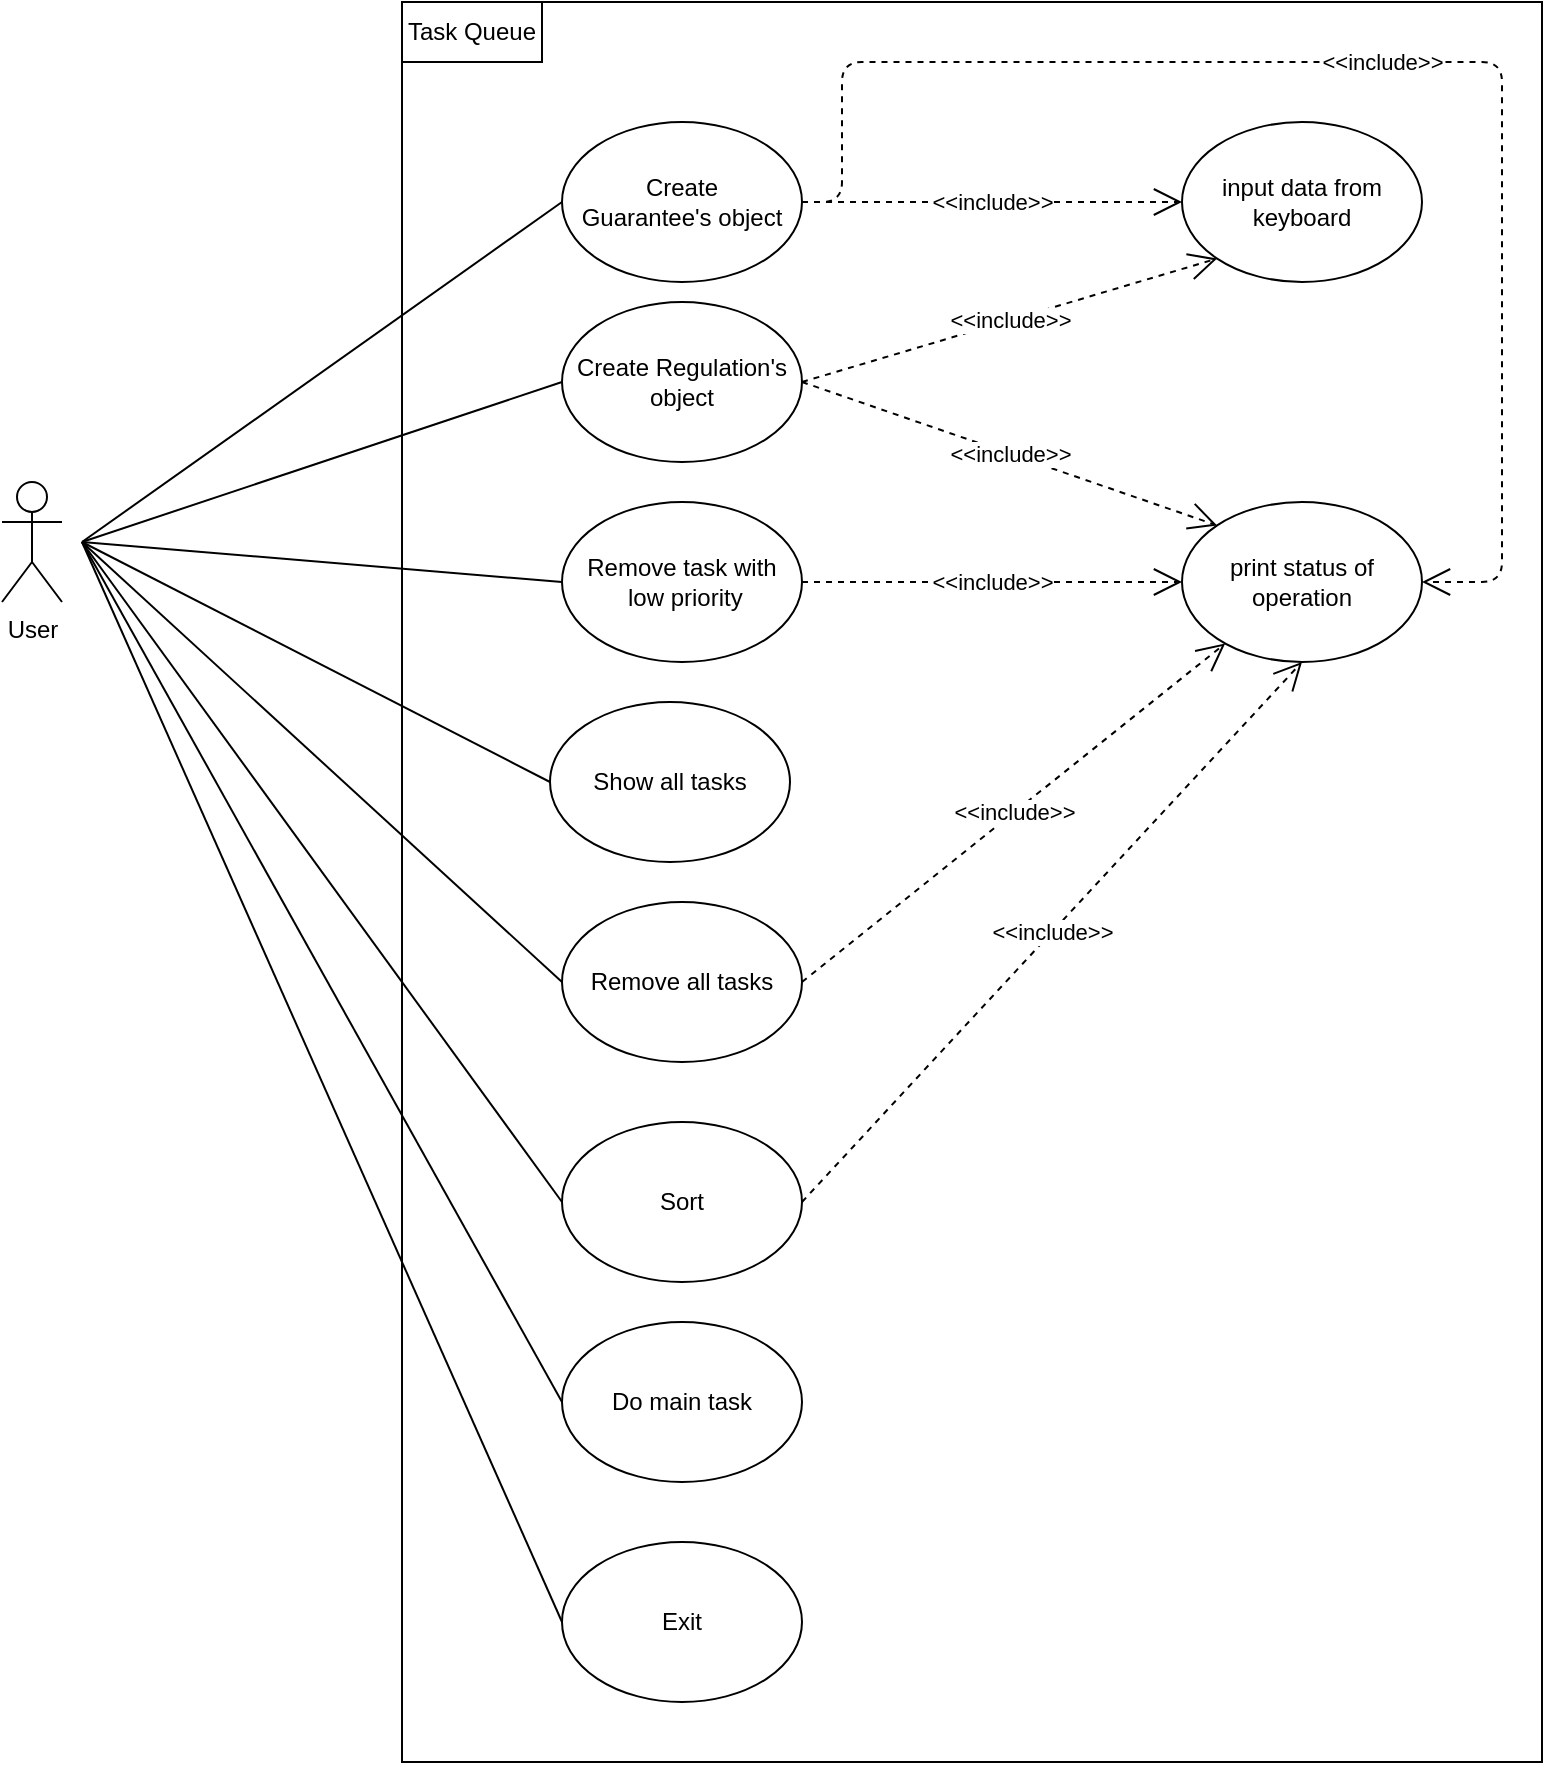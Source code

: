 <mxfile version="13.1.14"><diagram id="8Q4L7NA4_UTkemc2JVhR" name="Page-1"><mxGraphModel dx="1483" dy="783" grid="1" gridSize="10" guides="1" tooltips="1" connect="1" arrows="1" fold="1" page="1" pageScale="1" pageWidth="827" pageHeight="1169" math="0" shadow="0"><root><mxCell id="0"/><mxCell id="1" parent="0"/><mxCell id="94Kz2-s0218uG4PWP5bk-32" value="User" style="shape=umlActor;verticalLabelPosition=bottom;labelBackgroundColor=#ffffff;verticalAlign=top;html=1;outlineConnect=0;" parent="1" vertex="1"><mxGeometry x="20" y="320" width="30" height="60" as="geometry"/></mxCell><mxCell id="94Kz2-s0218uG4PWP5bk-27" value="" style="rounded=0;whiteSpace=wrap;html=1;" parent="1" vertex="1"><mxGeometry x="220" y="80" width="570" height="880" as="geometry"/></mxCell><mxCell id="ZQL353d8H8Mjpm6M-YF8-2" value="" style="group" vertex="1" connectable="0" parent="1"><mxGeometry x="220" y="80" width="70" height="30" as="geometry"/></mxCell><mxCell id="94Kz2-s0218uG4PWP5bk-29" value="" style="rounded=0;whiteSpace=wrap;html=1;" parent="ZQL353d8H8Mjpm6M-YF8-2" vertex="1"><mxGeometry width="70" height="30" as="geometry"/></mxCell><mxCell id="94Kz2-s0218uG4PWP5bk-28" value="Task Queue" style="text;html=1;strokeColor=none;fillColor=none;align=center;verticalAlign=middle;whiteSpace=wrap;rounded=0;" parent="ZQL353d8H8Mjpm6M-YF8-2" vertex="1"><mxGeometry width="70" height="30" as="geometry"/></mxCell><mxCell id="ZQL353d8H8Mjpm6M-YF8-3" value="Create&lt;br&gt;Guarantee's object" style="ellipse;whiteSpace=wrap;html=1;" vertex="1" parent="1"><mxGeometry x="300" y="140" width="120" height="80" as="geometry"/></mxCell><mxCell id="ZQL353d8H8Mjpm6M-YF8-5" value="Create Regulation's&lt;br&gt;object" style="ellipse;whiteSpace=wrap;html=1;" vertex="1" parent="1"><mxGeometry x="300" y="230" width="120" height="80" as="geometry"/></mxCell><mxCell id="ZQL353d8H8Mjpm6M-YF8-6" value="Remove task with&lt;br&gt;&amp;nbsp;low priority" style="ellipse;whiteSpace=wrap;html=1;" vertex="1" parent="1"><mxGeometry x="300" y="330" width="120" height="80" as="geometry"/></mxCell><mxCell id="ZQL353d8H8Mjpm6M-YF8-7" value="" style="endArrow=none;html=1;entryX=0;entryY=0.5;entryDx=0;entryDy=0;" edge="1" parent="1" target="ZQL353d8H8Mjpm6M-YF8-3"><mxGeometry width="50" height="50" relative="1" as="geometry"><mxPoint x="60" y="350" as="sourcePoint"/><mxPoint x="90" y="230" as="targetPoint"/></mxGeometry></mxCell><mxCell id="ZQL353d8H8Mjpm6M-YF8-10" value="Show all tasks" style="ellipse;whiteSpace=wrap;html=1;" vertex="1" parent="1"><mxGeometry x="294" y="430" width="120" height="80" as="geometry"/></mxCell><mxCell id="ZQL353d8H8Mjpm6M-YF8-11" value="Remove all tasks" style="ellipse;whiteSpace=wrap;html=1;" vertex="1" parent="1"><mxGeometry x="300" y="530" width="120" height="80" as="geometry"/></mxCell><mxCell id="ZQL353d8H8Mjpm6M-YF8-12" value="Sort" style="ellipse;whiteSpace=wrap;html=1;" vertex="1" parent="1"><mxGeometry x="300" y="640" width="120" height="80" as="geometry"/></mxCell><mxCell id="ZQL353d8H8Mjpm6M-YF8-13" value="Do main task" style="ellipse;whiteSpace=wrap;html=1;" vertex="1" parent="1"><mxGeometry x="300" y="740" width="120" height="80" as="geometry"/></mxCell><mxCell id="ZQL353d8H8Mjpm6M-YF8-14" value="Exit" style="ellipse;whiteSpace=wrap;html=1;" vertex="1" parent="1"><mxGeometry x="300" y="850" width="120" height="80" as="geometry"/></mxCell><mxCell id="ZQL353d8H8Mjpm6M-YF8-15" value="input data from keyboard" style="ellipse;whiteSpace=wrap;html=1;" vertex="1" parent="1"><mxGeometry x="610" y="140" width="120" height="80" as="geometry"/></mxCell><mxCell id="ZQL353d8H8Mjpm6M-YF8-37" value="print status of operation" style="ellipse;whiteSpace=wrap;html=1;" vertex="1" parent="1"><mxGeometry x="610" y="330" width="120" height="80" as="geometry"/></mxCell><mxCell id="ZQL353d8H8Mjpm6M-YF8-43" value="&amp;lt;&amp;lt;include&amp;gt;&amp;gt;" style="endArrow=open;endSize=12;dashed=1;html=1;entryX=0;entryY=0.5;entryDx=0;entryDy=0;exitX=1;exitY=0.5;exitDx=0;exitDy=0;" edge="1" parent="1" source="ZQL353d8H8Mjpm6M-YF8-3" target="ZQL353d8H8Mjpm6M-YF8-15"><mxGeometry width="160" relative="1" as="geometry"><mxPoint x="440" y="170" as="sourcePoint"/><mxPoint x="600" y="170" as="targetPoint"/></mxGeometry></mxCell><mxCell id="ZQL353d8H8Mjpm6M-YF8-44" value="&amp;lt;&amp;lt;include&amp;gt;&amp;gt;" style="endArrow=open;endSize=12;dashed=1;html=1;entryX=0;entryY=1;entryDx=0;entryDy=0;exitX=1;exitY=0.5;exitDx=0;exitDy=0;" edge="1" parent="1" source="ZQL353d8H8Mjpm6M-YF8-5" target="ZQL353d8H8Mjpm6M-YF8-15"><mxGeometry width="160" relative="1" as="geometry"><mxPoint x="440" y="250" as="sourcePoint"/><mxPoint x="630" y="250" as="targetPoint"/></mxGeometry></mxCell><mxCell id="ZQL353d8H8Mjpm6M-YF8-45" value="&amp;lt;&amp;lt;include&amp;gt;&amp;gt;" style="endArrow=open;endSize=12;dashed=1;html=1;entryX=0;entryY=0;entryDx=0;entryDy=0;exitX=1;exitY=0.5;exitDx=0;exitDy=0;" edge="1" parent="1" source="ZQL353d8H8Mjpm6M-YF8-5" target="ZQL353d8H8Mjpm6M-YF8-37"><mxGeometry width="160" relative="1" as="geometry"><mxPoint x="430" y="190" as="sourcePoint"/><mxPoint x="620" y="190" as="targetPoint"/></mxGeometry></mxCell><mxCell id="ZQL353d8H8Mjpm6M-YF8-46" value="&amp;lt;&amp;lt;include&amp;gt;&amp;gt;" style="endArrow=open;endSize=12;dashed=1;html=1;entryX=0;entryY=0.5;entryDx=0;entryDy=0;exitX=1;exitY=0.5;exitDx=0;exitDy=0;" edge="1" parent="1" source="ZQL353d8H8Mjpm6M-YF8-6" target="ZQL353d8H8Mjpm6M-YF8-37"><mxGeometry width="160" relative="1" as="geometry"><mxPoint x="440" y="370" as="sourcePoint"/><mxPoint x="630" y="470" as="targetPoint"/></mxGeometry></mxCell><mxCell id="ZQL353d8H8Mjpm6M-YF8-47" value="&amp;lt;&amp;lt;include&amp;gt;&amp;gt;" style="endArrow=open;endSize=12;dashed=1;html=1;exitX=1;exitY=0.5;exitDx=0;exitDy=0;entryX=1;entryY=0.5;entryDx=0;entryDy=0;" edge="1" parent="1" source="ZQL353d8H8Mjpm6M-YF8-3" target="ZQL353d8H8Mjpm6M-YF8-37"><mxGeometry width="160" relative="1" as="geometry"><mxPoint x="430" y="280" as="sourcePoint"/><mxPoint x="790" y="100" as="targetPoint"/><Array as="points"><mxPoint x="440" y="180"/><mxPoint x="440" y="110"/><mxPoint x="770" y="110"/><mxPoint x="770" y="370"/></Array></mxGeometry></mxCell><mxCell id="ZQL353d8H8Mjpm6M-YF8-49" value="&amp;lt;&amp;lt;include&amp;gt;&amp;gt;" style="endArrow=open;endSize=12;dashed=1;html=1;exitX=1;exitY=0.5;exitDx=0;exitDy=0;" edge="1" parent="1" source="ZQL353d8H8Mjpm6M-YF8-11" target="ZQL353d8H8Mjpm6M-YF8-37"><mxGeometry width="160" relative="1" as="geometry"><mxPoint x="460" y="519.58" as="sourcePoint"/><mxPoint x="650" y="519.58" as="targetPoint"/></mxGeometry></mxCell><mxCell id="ZQL353d8H8Mjpm6M-YF8-50" value="&amp;lt;&amp;lt;include&amp;gt;&amp;gt;" style="endArrow=open;endSize=12;dashed=1;html=1;exitX=1;exitY=0.5;exitDx=0;exitDy=0;entryX=0.5;entryY=1;entryDx=0;entryDy=0;" edge="1" parent="1" source="ZQL353d8H8Mjpm6M-YF8-12" target="ZQL353d8H8Mjpm6M-YF8-37"><mxGeometry width="160" relative="1" as="geometry"><mxPoint x="470" y="629.32" as="sourcePoint"/><mxPoint x="681.494" y="459.996" as="targetPoint"/></mxGeometry></mxCell><mxCell id="ZQL353d8H8Mjpm6M-YF8-51" value="" style="endArrow=none;html=1;entryX=0;entryY=0.5;entryDx=0;entryDy=0;" edge="1" parent="1" target="ZQL353d8H8Mjpm6M-YF8-5"><mxGeometry width="50" height="50" relative="1" as="geometry"><mxPoint x="60" y="350" as="sourcePoint"/><mxPoint x="40" y="480" as="targetPoint"/></mxGeometry></mxCell><mxCell id="ZQL353d8H8Mjpm6M-YF8-52" value="" style="endArrow=none;html=1;entryX=0;entryY=0.5;entryDx=0;entryDy=0;" edge="1" parent="1" target="ZQL353d8H8Mjpm6M-YF8-6"><mxGeometry width="50" height="50" relative="1" as="geometry"><mxPoint x="60" y="350" as="sourcePoint"/><mxPoint x="70" y="480" as="targetPoint"/></mxGeometry></mxCell><mxCell id="ZQL353d8H8Mjpm6M-YF8-53" value="" style="endArrow=none;html=1;entryX=0;entryY=0.5;entryDx=0;entryDy=0;" edge="1" parent="1" target="ZQL353d8H8Mjpm6M-YF8-10"><mxGeometry width="50" height="50" relative="1" as="geometry"><mxPoint x="60" y="350" as="sourcePoint"/><mxPoint x="100" y="470" as="targetPoint"/></mxGeometry></mxCell><mxCell id="ZQL353d8H8Mjpm6M-YF8-54" value="" style="endArrow=none;html=1;entryX=0;entryY=0.5;entryDx=0;entryDy=0;" edge="1" parent="1" target="ZQL353d8H8Mjpm6M-YF8-11"><mxGeometry width="50" height="50" relative="1" as="geometry"><mxPoint x="60" y="350" as="sourcePoint"/><mxPoint x="150" y="470" as="targetPoint"/></mxGeometry></mxCell><mxCell id="ZQL353d8H8Mjpm6M-YF8-55" value="" style="endArrow=none;html=1;entryX=0;entryY=0.5;entryDx=0;entryDy=0;" edge="1" parent="1" target="ZQL353d8H8Mjpm6M-YF8-12"><mxGeometry width="50" height="50" relative="1" as="geometry"><mxPoint x="60" y="350" as="sourcePoint"/><mxPoint x="120" y="540" as="targetPoint"/></mxGeometry></mxCell><mxCell id="ZQL353d8H8Mjpm6M-YF8-56" value="" style="endArrow=none;html=1;entryX=0;entryY=0.5;entryDx=0;entryDy=0;" edge="1" parent="1" target="ZQL353d8H8Mjpm6M-YF8-13"><mxGeometry width="50" height="50" relative="1" as="geometry"><mxPoint x="60" y="350" as="sourcePoint"/><mxPoint x="20" y="590" as="targetPoint"/></mxGeometry></mxCell><mxCell id="ZQL353d8H8Mjpm6M-YF8-57" value="" style="endArrow=none;html=1;entryX=0;entryY=0.5;entryDx=0;entryDy=0;" edge="1" parent="1" target="ZQL353d8H8Mjpm6M-YF8-14"><mxGeometry width="50" height="50" relative="1" as="geometry"><mxPoint x="60" y="350" as="sourcePoint"/><mxPoint x="20" y="610" as="targetPoint"/></mxGeometry></mxCell></root></mxGraphModel></diagram></mxfile>